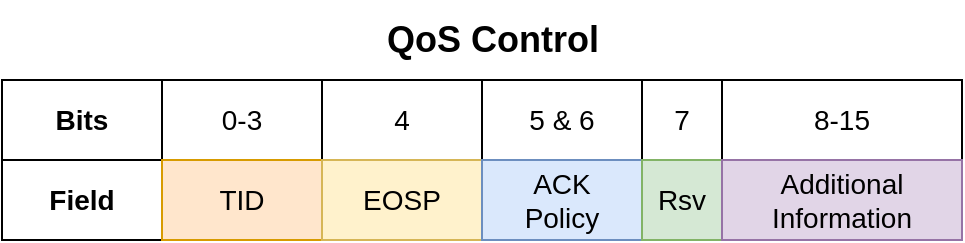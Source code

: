 <mxfile version="20.2.7" type="device"><diagram id="xqwxV8rv0zKd7G4au4Ct" name="Page-1"><mxGraphModel dx="1422" dy="780" grid="1" gridSize="10" guides="1" tooltips="1" connect="1" arrows="1" fold="1" page="1" pageScale="1" pageWidth="850" pageHeight="1100" background="#ffffff" math="0" shadow="0"><root><mxCell id="0"/><mxCell id="1" parent="0"/><mxCell id="0QViRxNth18dcaP5c-Dq-1" value="Bits" style="rounded=0;whiteSpace=wrap;html=1;fontSize=14;fontStyle=1" vertex="1" parent="1"><mxGeometry x="40" y="80" width="80" height="40" as="geometry"/></mxCell><mxCell id="0QViRxNth18dcaP5c-Dq-2" value="Field" style="rounded=0;whiteSpace=wrap;html=1;fontSize=14;fontStyle=1" vertex="1" parent="1"><mxGeometry x="40" y="120" width="80" height="40" as="geometry"/></mxCell><mxCell id="0QViRxNth18dcaP5c-Dq-3" value="0-3" style="rounded=0;whiteSpace=wrap;html=1;fontSize=14;" vertex="1" parent="1"><mxGeometry x="120" y="80" width="80" height="40" as="geometry"/></mxCell><mxCell id="0QViRxNth18dcaP5c-Dq-4" value="TID" style="rounded=0;whiteSpace=wrap;html=1;fontSize=14;fillColor=#ffe6cc;strokeColor=#d79b00;" vertex="1" parent="1"><mxGeometry x="120" y="120" width="80" height="40" as="geometry"/></mxCell><mxCell id="0QViRxNth18dcaP5c-Dq-5" value="&lt;b&gt;&lt;font style=&quot;font-size: 18px;&quot;&gt;QoS Control&lt;br&gt;&lt;/font&gt;&lt;/b&gt;" style="text;html=1;align=center;verticalAlign=middle;resizable=0;points=[];autosize=1;strokeColor=none;fillColor=none;fontSize=14;" vertex="1" parent="1"><mxGeometry x="220" y="40" width="130" height="40" as="geometry"/></mxCell><mxCell id="0QViRxNth18dcaP5c-Dq-6" value="4" style="rounded=0;whiteSpace=wrap;html=1;fontSize=14;" vertex="1" parent="1"><mxGeometry x="200" y="80" width="80" height="40" as="geometry"/></mxCell><mxCell id="0QViRxNth18dcaP5c-Dq-7" value="EOSP" style="rounded=0;whiteSpace=wrap;html=1;fontSize=14;fillColor=#fff2cc;strokeColor=#d6b656;" vertex="1" parent="1"><mxGeometry x="200" y="120" width="80" height="40" as="geometry"/></mxCell><mxCell id="0QViRxNth18dcaP5c-Dq-8" value="5 &amp;amp; 6" style="rounded=0;whiteSpace=wrap;html=1;fontSize=14;" vertex="1" parent="1"><mxGeometry x="280" y="80" width="80" height="40" as="geometry"/></mxCell><mxCell id="0QViRxNth18dcaP5c-Dq-9" value="&lt;div&gt;ACK &lt;br&gt;&lt;/div&gt;&lt;div&gt;Policy&lt;/div&gt;" style="rounded=0;whiteSpace=wrap;html=1;fontSize=14;fillColor=#dae8fc;strokeColor=#6c8ebf;" vertex="1" parent="1"><mxGeometry x="280" y="120" width="80" height="40" as="geometry"/></mxCell><mxCell id="0QViRxNth18dcaP5c-Dq-10" value="7" style="rounded=0;whiteSpace=wrap;html=1;fontSize=14;" vertex="1" parent="1"><mxGeometry x="360" y="80" width="40" height="40" as="geometry"/></mxCell><mxCell id="0QViRxNth18dcaP5c-Dq-11" value="Rsv" style="rounded=0;whiteSpace=wrap;html=1;fontSize=14;fillColor=#d5e8d4;strokeColor=#82b366;" vertex="1" parent="1"><mxGeometry x="360" y="120" width="40" height="40" as="geometry"/></mxCell><mxCell id="0QViRxNth18dcaP5c-Dq-12" value="8-15" style="rounded=0;whiteSpace=wrap;html=1;fontSize=14;" vertex="1" parent="1"><mxGeometry x="400" y="80" width="120" height="40" as="geometry"/></mxCell><mxCell id="0QViRxNth18dcaP5c-Dq-13" value="Additional Information" style="rounded=0;whiteSpace=wrap;html=1;fontSize=14;fillColor=#e1d5e7;strokeColor=#9673a6;" vertex="1" parent="1"><mxGeometry x="400" y="120" width="120" height="40" as="geometry"/></mxCell></root></mxGraphModel></diagram></mxfile>
